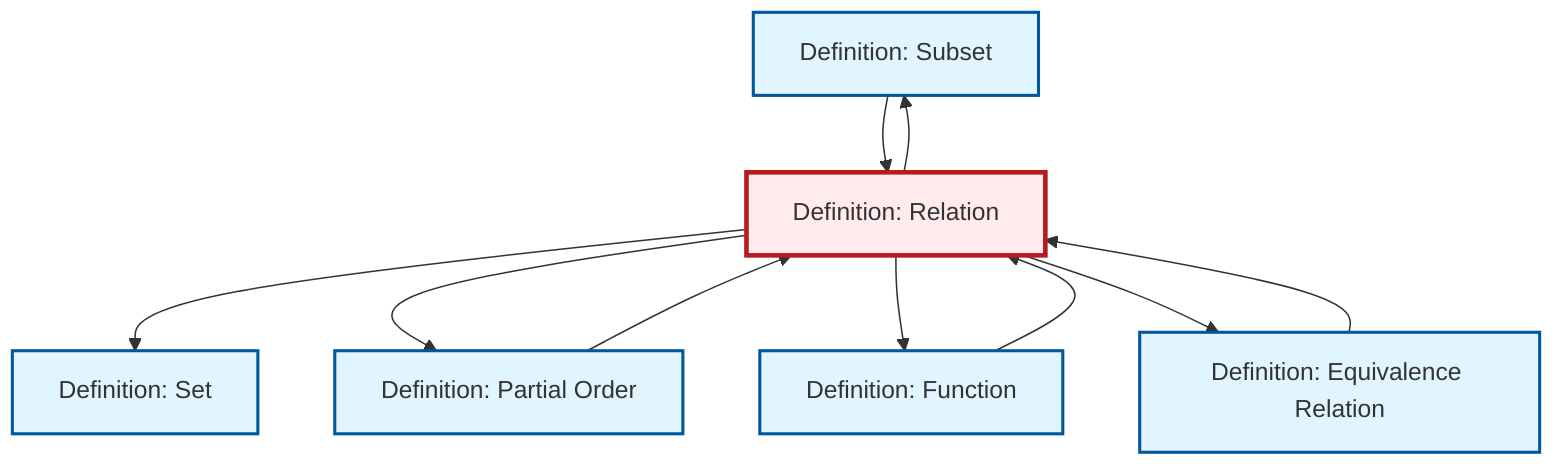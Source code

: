graph TD
    classDef definition fill:#e1f5fe,stroke:#01579b,stroke-width:2px
    classDef theorem fill:#f3e5f5,stroke:#4a148c,stroke-width:2px
    classDef axiom fill:#fff3e0,stroke:#e65100,stroke-width:2px
    classDef example fill:#e8f5e9,stroke:#1b5e20,stroke-width:2px
    classDef current fill:#ffebee,stroke:#b71c1c,stroke-width:3px
    def-subset["Definition: Subset"]:::definition
    def-partial-order["Definition: Partial Order"]:::definition
    def-set["Definition: Set"]:::definition
    def-equivalence-relation["Definition: Equivalence Relation"]:::definition
    def-function["Definition: Function"]:::definition
    def-relation["Definition: Relation"]:::definition
    def-function --> def-relation
    def-relation --> def-set
    def-partial-order --> def-relation
    def-equivalence-relation --> def-relation
    def-relation --> def-partial-order
    def-relation --> def-function
    def-relation --> def-subset
    def-subset --> def-relation
    def-relation --> def-equivalence-relation
    class def-relation current